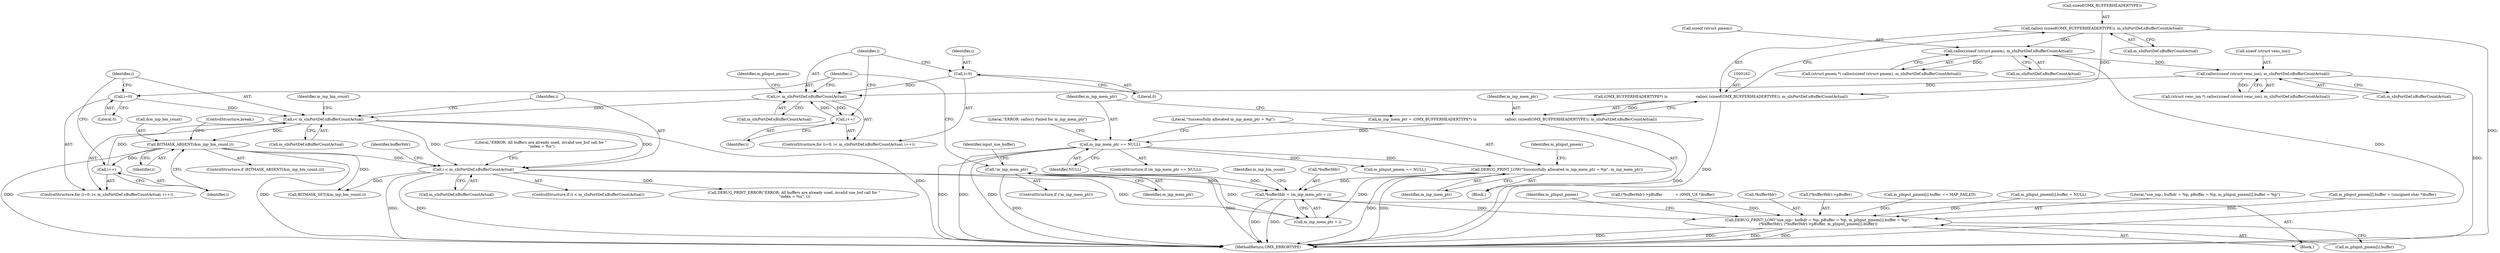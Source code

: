 digraph "0_Android_7558d03e6498e970b761aa44fff6b2c659202d95_1@integer" {
"1000292" [label="(Call,*bufferHdr = (m_inp_mem_ptr + i))"];
"1000178" [label="(Call,DEBUG_PRINT_LOW(\"Successfully allocated m_inp_mem_ptr = %p\", m_inp_mem_ptr))"];
"1000170" [label="(Call,m_inp_mem_ptr == NULL)"];
"1000159" [label="(Call,m_inp_mem_ptr = (OMX_BUFFERHEADERTYPE*) \\n                        calloc( (sizeof(OMX_BUFFERHEADERTYPE)), m_sInPortDef.nBufferCountActual))"];
"1000161" [label="(Call,(OMX_BUFFERHEADERTYPE*) \\n                        calloc( (sizeof(OMX_BUFFERHEADERTYPE)), m_sInPortDef.nBufferCountActual))"];
"1000163" [label="(Call,calloc( (sizeof(OMX_BUFFERHEADERTYPE)), m_sInPortDef.nBufferCountActual))"];
"1000153" [label="(Call,!m_inp_mem_ptr)"];
"1000286" [label="(Call,i < m_sInPortDef.nBufferCountActual)"];
"1000279" [label="(Call,BITMASK_ABSENT(&m_inp_bm_count,i))"];
"1000270" [label="(Call,i< m_sInPortDef.nBufferCountActual)"];
"1000267" [label="(Call,i=0)"];
"1000275" [label="(Call,i++)"];
"1000223" [label="(Call,i< m_sInPortDef.nBufferCountActual)"];
"1000220" [label="(Call,i=0)"];
"1000228" [label="(Call,i++)"];
"1000204" [label="(Call,calloc(sizeof (struct venc_ion), m_sInPortDef.nBufferCountActual))"];
"1000185" [label="(Call,calloc(sizeof (struct pmem), m_sInPortDef.nBufferCountActual))"];
"1000559" [label="(Call,DEBUG_PRINT_LOW(\"use_inp:: bufhdr = %p, pBuffer = %p, m_pInput_pmem[i].buffer = %p\",\n (*bufferHdr), (*bufferHdr)->pBuffer, m_pInput_pmem[i].buffer))"];
"1000560" [label="(Literal,\"use_inp:: bufhdr = %p, pBuffer = %p, m_pInput_pmem[i].buffer = %p\")"];
"1000224" [label="(Identifier,i)"];
"1000204" [label="(Call,calloc(sizeof (struct venc_ion), m_sInPortDef.nBufferCountActual))"];
"1000294" [label="(Identifier,bufferHdr)"];
"1000161" [label="(Call,(OMX_BUFFERHEADERTYPE*) \\n                        calloc( (sizeof(OMX_BUFFERHEADERTYPE)), m_sInPortDef.nBufferCountActual))"];
"1000288" [label="(Call,m_sInPortDef.nBufferCountActual)"];
"1000267" [label="(Call,i=0)"];
"1000532" [label="(Call,m_pInput_pmem[i].buffer = (unsigned char *)buffer)"];
"1000192" [label="(Call,m_pInput_pmem == NULL)"];
"1000275" [label="(Call,i++)"];
"1000280" [label="(Call,&m_inp_bm_count)"];
"1000279" [label="(Call,BITMASK_ABSENT(&m_inp_bm_count,i))"];
"1000285" [label="(ControlStructure,if (i < m_sInPortDef.nBufferCountActual))"];
"1000291" [label="(Block,)"];
"1000589" [label="(Call,DEBUG_PRINT_ERROR(\"ERROR: All buffers are already used, invalid use_buf call for \"\n \"index = %u\", i))"];
"1000220" [label="(Call,i=0)"];
"1000597" [label="(MethodReturn,OMX_ERRORTYPE)"];
"1000186" [label="(Call,sizeof (struct pmem))"];
"1000295" [label="(Call,m_inp_mem_ptr + i)"];
"1000228" [label="(Call,i++)"];
"1000286" [label="(Call,i < m_sInPortDef.nBufferCountActual)"];
"1000155" [label="(Block,)"];
"1000166" [label="(Call,m_sInPortDef.nBufferCountActual)"];
"1000152" [label="(ControlStructure,if (!m_inp_mem_ptr))"];
"1000182" [label="(Identifier,m_pInput_pmem)"];
"1000164" [label="(Call,sizeof(OMX_BUFFERHEADERTYPE))"];
"1000159" [label="(Call,m_inp_mem_ptr = (OMX_BUFFERHEADERTYPE*) \\n                        calloc( (sizeof(OMX_BUFFERHEADERTYPE)), m_sInPortDef.nBufferCountActual))"];
"1000292" [label="(Call,*bufferHdr = (m_inp_mem_ptr + i))"];
"1000567" [label="(Call,m_pInput_pmem[i].buffer)"];
"1000269" [label="(Literal,0)"];
"1000266" [label="(ControlStructure,for (i=0; i< m_sInPortDef.nBufferCountActual; i++))"];
"1000272" [label="(Call,m_sInPortDef.nBufferCountActual)"];
"1000171" [label="(Identifier,m_inp_mem_ptr)"];
"1000219" [label="(ControlStructure,for (i=0; i< m_sInPortDef.nBufferCountActual; i++))"];
"1000234" [label="(Identifier,m_pInput_pmem)"];
"1000157" [label="(Identifier,input_use_buffer)"];
"1000183" [label="(Call,(struct pmem *) calloc(sizeof (struct pmem), m_sInPortDef.nBufferCountActual))"];
"1000178" [label="(Call,DEBUG_PRINT_LOW(\"Successfully allocated m_inp_mem_ptr = %p\", m_inp_mem_ptr))"];
"1000281" [label="(Identifier,m_inp_bm_count)"];
"1000229" [label="(Identifier,i)"];
"1000207" [label="(Call,m_sInPortDef.nBufferCountActual)"];
"1000559" [label="(Call,DEBUG_PRINT_LOW(\"use_inp:: bufhdr = %p, pBuffer = %p, m_pInput_pmem[i].buffer = %p\",\n (*bufferHdr), (*bufferHdr)->pBuffer, m_pInput_pmem[i].buffer))"];
"1000205" [label="(Call,sizeof (struct venc_ion))"];
"1000577" [label="(Identifier,m_pInput_pmem)"];
"1000302" [label="(Call,(*bufferHdr)->pBuffer           = (OMX_U8 *)buffer)"];
"1000170" [label="(Call,m_inp_mem_ptr == NULL)"];
"1000221" [label="(Identifier,i)"];
"1000284" [label="(ControlStructure,break;)"];
"1000282" [label="(Identifier,i)"];
"1000175" [label="(Literal,\"ERROR: calloc() Failed for m_inp_mem_ptr\")"];
"1000298" [label="(Call,BITMASK_SET(&m_inp_bm_count,i))"];
"1000180" [label="(Identifier,m_inp_mem_ptr)"];
"1000163" [label="(Call,calloc( (sizeof(OMX_BUFFERHEADERTYPE)), m_sInPortDef.nBufferCountActual))"];
"1000153" [label="(Call,!m_inp_mem_ptr)"];
"1000271" [label="(Identifier,i)"];
"1000300" [label="(Identifier,m_inp_bm_count)"];
"1000293" [label="(Call,*bufferHdr)"];
"1000287" [label="(Identifier,i)"];
"1000276" [label="(Identifier,i)"];
"1000268" [label="(Identifier,i)"];
"1000154" [label="(Identifier,m_inp_mem_ptr)"];
"1000223" [label="(Call,i< m_sInPortDef.nBufferCountActual)"];
"1000561" [label="(Call,*bufferHdr)"];
"1000225" [label="(Call,m_sInPortDef.nBufferCountActual)"];
"1000188" [label="(Call,m_sInPortDef.nBufferCountActual)"];
"1000172" [label="(Identifier,NULL)"];
"1000278" [label="(ControlStructure,if (BITMASK_ABSENT(&m_inp_bm_count,i)))"];
"1000160" [label="(Identifier,m_inp_mem_ptr)"];
"1000179" [label="(Literal,\"Successfully allocated m_inp_mem_ptr = %p\")"];
"1000563" [label="(Call,(*bufferHdr)->pBuffer)"];
"1000202" [label="(Call,(struct venc_ion *) calloc(sizeof (struct venc_ion), m_sInPortDef.nBufferCountActual))"];
"1000222" [label="(Literal,0)"];
"1000270" [label="(Call,i< m_sInPortDef.nBufferCountActual)"];
"1000590" [label="(Literal,\"ERROR: All buffers are already used, invalid use_buf call for \"\n \"index = %u\")"];
"1000185" [label="(Call,calloc(sizeof (struct pmem), m_sInPortDef.nBufferCountActual))"];
"1000451" [label="(Call,m_pInput_pmem[i].buffer == MAP_FAILED)"];
"1000169" [label="(ControlStructure,if (m_inp_mem_ptr == NULL))"];
"1000414" [label="(Call,m_pInput_pmem[i].buffer = NULL)"];
"1000292" -> "1000291"  [label="AST: "];
"1000292" -> "1000295"  [label="CFG: "];
"1000293" -> "1000292"  [label="AST: "];
"1000295" -> "1000292"  [label="AST: "];
"1000300" -> "1000292"  [label="CFG: "];
"1000292" -> "1000597"  [label="DDG: "];
"1000292" -> "1000597"  [label="DDG: "];
"1000178" -> "1000292"  [label="DDG: "];
"1000153" -> "1000292"  [label="DDG: "];
"1000286" -> "1000292"  [label="DDG: "];
"1000292" -> "1000559"  [label="DDG: "];
"1000178" -> "1000155"  [label="AST: "];
"1000178" -> "1000180"  [label="CFG: "];
"1000179" -> "1000178"  [label="AST: "];
"1000180" -> "1000178"  [label="AST: "];
"1000182" -> "1000178"  [label="CFG: "];
"1000178" -> "1000597"  [label="DDG: "];
"1000178" -> "1000597"  [label="DDG: "];
"1000170" -> "1000178"  [label="DDG: "];
"1000178" -> "1000295"  [label="DDG: "];
"1000170" -> "1000169"  [label="AST: "];
"1000170" -> "1000172"  [label="CFG: "];
"1000171" -> "1000170"  [label="AST: "];
"1000172" -> "1000170"  [label="AST: "];
"1000175" -> "1000170"  [label="CFG: "];
"1000179" -> "1000170"  [label="CFG: "];
"1000170" -> "1000597"  [label="DDG: "];
"1000170" -> "1000597"  [label="DDG: "];
"1000170" -> "1000597"  [label="DDG: "];
"1000159" -> "1000170"  [label="DDG: "];
"1000170" -> "1000192"  [label="DDG: "];
"1000159" -> "1000155"  [label="AST: "];
"1000159" -> "1000161"  [label="CFG: "];
"1000160" -> "1000159"  [label="AST: "];
"1000161" -> "1000159"  [label="AST: "];
"1000171" -> "1000159"  [label="CFG: "];
"1000159" -> "1000597"  [label="DDG: "];
"1000161" -> "1000159"  [label="DDG: "];
"1000161" -> "1000163"  [label="CFG: "];
"1000162" -> "1000161"  [label="AST: "];
"1000163" -> "1000161"  [label="AST: "];
"1000161" -> "1000597"  [label="DDG: "];
"1000163" -> "1000161"  [label="DDG: "];
"1000163" -> "1000166"  [label="CFG: "];
"1000164" -> "1000163"  [label="AST: "];
"1000166" -> "1000163"  [label="AST: "];
"1000163" -> "1000597"  [label="DDG: "];
"1000163" -> "1000185"  [label="DDG: "];
"1000153" -> "1000152"  [label="AST: "];
"1000153" -> "1000154"  [label="CFG: "];
"1000154" -> "1000153"  [label="AST: "];
"1000157" -> "1000153"  [label="CFG: "];
"1000268" -> "1000153"  [label="CFG: "];
"1000153" -> "1000597"  [label="DDG: "];
"1000153" -> "1000597"  [label="DDG: "];
"1000153" -> "1000295"  [label="DDG: "];
"1000286" -> "1000285"  [label="AST: "];
"1000286" -> "1000288"  [label="CFG: "];
"1000287" -> "1000286"  [label="AST: "];
"1000288" -> "1000286"  [label="AST: "];
"1000294" -> "1000286"  [label="CFG: "];
"1000590" -> "1000286"  [label="CFG: "];
"1000286" -> "1000597"  [label="DDG: "];
"1000286" -> "1000597"  [label="DDG: "];
"1000279" -> "1000286"  [label="DDG: "];
"1000270" -> "1000286"  [label="DDG: "];
"1000270" -> "1000286"  [label="DDG: "];
"1000286" -> "1000295"  [label="DDG: "];
"1000286" -> "1000298"  [label="DDG: "];
"1000286" -> "1000589"  [label="DDG: "];
"1000279" -> "1000278"  [label="AST: "];
"1000279" -> "1000282"  [label="CFG: "];
"1000280" -> "1000279"  [label="AST: "];
"1000282" -> "1000279"  [label="AST: "];
"1000284" -> "1000279"  [label="CFG: "];
"1000276" -> "1000279"  [label="CFG: "];
"1000279" -> "1000597"  [label="DDG: "];
"1000279" -> "1000597"  [label="DDG: "];
"1000279" -> "1000275"  [label="DDG: "];
"1000270" -> "1000279"  [label="DDG: "];
"1000279" -> "1000298"  [label="DDG: "];
"1000270" -> "1000266"  [label="AST: "];
"1000270" -> "1000272"  [label="CFG: "];
"1000271" -> "1000270"  [label="AST: "];
"1000272" -> "1000270"  [label="AST: "];
"1000281" -> "1000270"  [label="CFG: "];
"1000287" -> "1000270"  [label="CFG: "];
"1000270" -> "1000597"  [label="DDG: "];
"1000267" -> "1000270"  [label="DDG: "];
"1000275" -> "1000270"  [label="DDG: "];
"1000223" -> "1000270"  [label="DDG: "];
"1000267" -> "1000266"  [label="AST: "];
"1000267" -> "1000269"  [label="CFG: "];
"1000268" -> "1000267"  [label="AST: "];
"1000269" -> "1000267"  [label="AST: "];
"1000271" -> "1000267"  [label="CFG: "];
"1000275" -> "1000266"  [label="AST: "];
"1000275" -> "1000276"  [label="CFG: "];
"1000276" -> "1000275"  [label="AST: "];
"1000271" -> "1000275"  [label="CFG: "];
"1000223" -> "1000219"  [label="AST: "];
"1000223" -> "1000225"  [label="CFG: "];
"1000224" -> "1000223"  [label="AST: "];
"1000225" -> "1000223"  [label="AST: "];
"1000234" -> "1000223"  [label="CFG: "];
"1000268" -> "1000223"  [label="CFG: "];
"1000220" -> "1000223"  [label="DDG: "];
"1000228" -> "1000223"  [label="DDG: "];
"1000204" -> "1000223"  [label="DDG: "];
"1000223" -> "1000228"  [label="DDG: "];
"1000220" -> "1000219"  [label="AST: "];
"1000220" -> "1000222"  [label="CFG: "];
"1000221" -> "1000220"  [label="AST: "];
"1000222" -> "1000220"  [label="AST: "];
"1000224" -> "1000220"  [label="CFG: "];
"1000228" -> "1000219"  [label="AST: "];
"1000228" -> "1000229"  [label="CFG: "];
"1000229" -> "1000228"  [label="AST: "];
"1000224" -> "1000228"  [label="CFG: "];
"1000204" -> "1000202"  [label="AST: "];
"1000204" -> "1000207"  [label="CFG: "];
"1000205" -> "1000204"  [label="AST: "];
"1000207" -> "1000204"  [label="AST: "];
"1000202" -> "1000204"  [label="CFG: "];
"1000204" -> "1000597"  [label="DDG: "];
"1000204" -> "1000202"  [label="DDG: "];
"1000185" -> "1000204"  [label="DDG: "];
"1000185" -> "1000183"  [label="AST: "];
"1000185" -> "1000188"  [label="CFG: "];
"1000186" -> "1000185"  [label="AST: "];
"1000188" -> "1000185"  [label="AST: "];
"1000183" -> "1000185"  [label="CFG: "];
"1000185" -> "1000597"  [label="DDG: "];
"1000185" -> "1000183"  [label="DDG: "];
"1000559" -> "1000291"  [label="AST: "];
"1000559" -> "1000567"  [label="CFG: "];
"1000560" -> "1000559"  [label="AST: "];
"1000561" -> "1000559"  [label="AST: "];
"1000563" -> "1000559"  [label="AST: "];
"1000567" -> "1000559"  [label="AST: "];
"1000577" -> "1000559"  [label="CFG: "];
"1000559" -> "1000597"  [label="DDG: "];
"1000559" -> "1000597"  [label="DDG: "];
"1000559" -> "1000597"  [label="DDG: "];
"1000559" -> "1000597"  [label="DDG: "];
"1000302" -> "1000559"  [label="DDG: "];
"1000532" -> "1000559"  [label="DDG: "];
"1000451" -> "1000559"  [label="DDG: "];
"1000414" -> "1000559"  [label="DDG: "];
}
